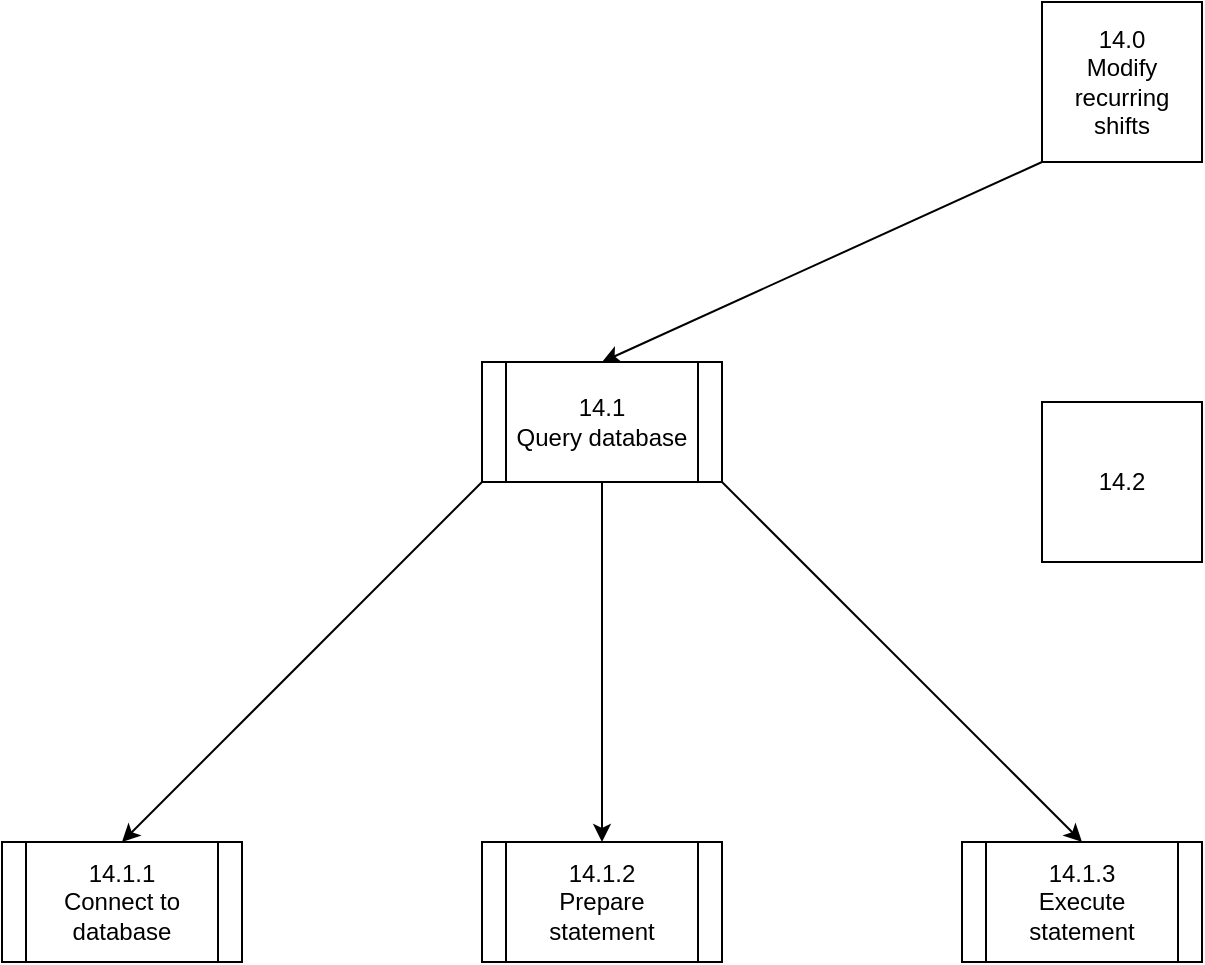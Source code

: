 <mxfile version="12.7.0" type="github"><diagram id="hFMA9TBlyYXzHWfp7JPK" name="Page-1"><mxGraphModel dx="1952" dy="614" grid="1" gridSize="10" guides="1" tooltips="1" connect="1" arrows="1" fold="1" page="1" pageScale="1" pageWidth="850" pageHeight="1100" math="0" shadow="0"><root><mxCell id="0"/><mxCell id="1" parent="0"/><mxCell id="WlYUwh0jgAhqX3KafciU-1" value="14.0&lt;br&gt;Modify recurring shifts" style="whiteSpace=wrap;html=1;aspect=fixed;" vertex="1" parent="1"><mxGeometry x="360" width="80" height="80" as="geometry"/></mxCell><mxCell id="WlYUwh0jgAhqX3KafciU-2" value="&lt;span style=&quot;white-space: normal&quot;&gt;14.1&lt;/span&gt;&lt;br style=&quot;white-space: normal&quot;&gt;&lt;span style=&quot;white-space: normal&quot;&gt;Query database&lt;/span&gt;" style="shape=process;whiteSpace=wrap;html=1;backgroundOutline=1;" vertex="1" parent="1"><mxGeometry x="80" y="180" width="120" height="60" as="geometry"/></mxCell><mxCell id="WlYUwh0jgAhqX3KafciU-3" value="14.1.1&lt;br&gt;Connect to database" style="shape=process;whiteSpace=wrap;html=1;backgroundOutline=1;" vertex="1" parent="1"><mxGeometry x="-160" y="420" width="120" height="60" as="geometry"/></mxCell><mxCell id="WlYUwh0jgAhqX3KafciU-4" value="14.1.2&lt;br&gt;Prepare statement" style="shape=process;whiteSpace=wrap;html=1;backgroundOutline=1;" vertex="1" parent="1"><mxGeometry x="80" y="420" width="120" height="60" as="geometry"/></mxCell><mxCell id="WlYUwh0jgAhqX3KafciU-5" value="&lt;span style=&quot;white-space: normal&quot;&gt;14.1.3&lt;/span&gt;&lt;br style=&quot;white-space: normal&quot;&gt;&lt;span style=&quot;white-space: normal&quot;&gt;Execute statement&lt;/span&gt;" style="shape=process;whiteSpace=wrap;html=1;backgroundOutline=1;fillColor=#FFFFFF;" vertex="1" parent="1"><mxGeometry x="320" y="420" width="120" height="60" as="geometry"/></mxCell><mxCell id="WlYUwh0jgAhqX3KafciU-6" value="" style="endArrow=classic;html=1;entryX=0.5;entryY=0;entryDx=0;entryDy=0;exitX=0;exitY=1;exitDx=0;exitDy=0;" edge="1" parent="1" source="WlYUwh0jgAhqX3KafciU-2" target="WlYUwh0jgAhqX3KafciU-3"><mxGeometry width="50" height="50" relative="1" as="geometry"><mxPoint y="320" as="sourcePoint"/><mxPoint x="50" y="270" as="targetPoint"/></mxGeometry></mxCell><mxCell id="WlYUwh0jgAhqX3KafciU-7" value="" style="endArrow=classic;html=1;entryX=0.5;entryY=0;entryDx=0;entryDy=0;exitX=0.5;exitY=1;exitDx=0;exitDy=0;" edge="1" parent="1" source="WlYUwh0jgAhqX3KafciU-2" target="WlYUwh0jgAhqX3KafciU-4"><mxGeometry width="50" height="50" relative="1" as="geometry"><mxPoint x="90" y="330" as="sourcePoint"/><mxPoint x="140" y="280" as="targetPoint"/></mxGeometry></mxCell><mxCell id="WlYUwh0jgAhqX3KafciU-8" value="" style="endArrow=classic;html=1;exitX=1;exitY=1;exitDx=0;exitDy=0;entryX=0.5;entryY=0;entryDx=0;entryDy=0;" edge="1" parent="1" source="WlYUwh0jgAhqX3KafciU-2" target="WlYUwh0jgAhqX3KafciU-5"><mxGeometry width="50" height="50" relative="1" as="geometry"><mxPoint x="270" y="330" as="sourcePoint"/><mxPoint x="320" y="280" as="targetPoint"/></mxGeometry></mxCell><mxCell id="WlYUwh0jgAhqX3KafciU-9" value="" style="endArrow=classic;html=1;entryX=0.5;entryY=0;entryDx=0;entryDy=0;exitX=0;exitY=1;exitDx=0;exitDy=0;" edge="1" parent="1" source="WlYUwh0jgAhqX3KafciU-1" target="WlYUwh0jgAhqX3KafciU-2"><mxGeometry width="50" height="50" relative="1" as="geometry"><mxPoint x="340" y="180" as="sourcePoint"/><mxPoint x="390" y="130" as="targetPoint"/></mxGeometry></mxCell><mxCell id="WlYUwh0jgAhqX3KafciU-10" value="14.2" style="whiteSpace=wrap;html=1;aspect=fixed;" vertex="1" parent="1"><mxGeometry x="360" y="200" width="80" height="80" as="geometry"/></mxCell></root></mxGraphModel></diagram></mxfile>